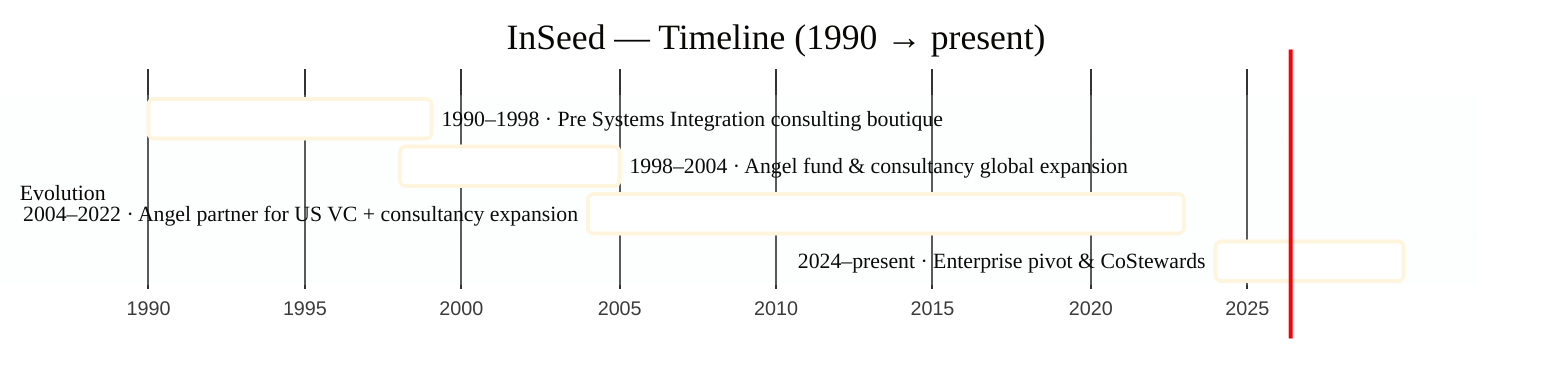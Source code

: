 %%{init: {
  'theme': 'base',
  'themeVariables': { 'fontSize':'14px','fontFamily':'Inter,Segoe UI,Arial,sans-serif',
    'textColor':'#0b0b0b','lineColor':'#1f2328',
    'ganttTaskTextColor':'#0b0b0b','ganttAxisTextColor':'#2e2e2e','ganttAxisLineColor':'#9aa4b2',
    'ganttBarFill':'#d7eaff','ganttBarStroke':'#0a66c2','tertiaryColor':'#f6f8fa'} } }%%
gantt
dateFormat  YYYY-MM-DD
axisFormat  %Y
tickInterval 1year
title InSeed — Timeline (1990 → present)
excludes weekends
todayMarker stroke-width 2px

section Evolution
1990–1998 · Pre Systems Integration consulting boutique :active, 1990-01-01, 1998-12-31
1998–2004 · Angel fund & consultancy global expansion :active, 1998-01-01, 2004-12-31
2004–2022 · Angel partner for US VC + consultancy expansion :active, 2004-01-01, 2022-12-31
2024–present · Enterprise pivot & CoStewards :active, 2024-01-01, 2029-12-31

%% Notes live in JSON: docs/diagrams/data/inseed.timeline.json